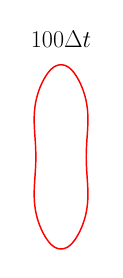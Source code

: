\begin{tikzpicture}[scale=0.35]

\begin{axis}[
  xmin = -1,
  xmax = 1,
  ymin = -2,
  ymax = 2,
  scale only axis,
  axis equal image,
  hide axis,
  title = {\Huge$100 \Delta t$}
  ]

\addplot [mark=none,red,line width=1.5] table{
5.027e-01 -4.931e-11
5.027e-01 1.411e-02
5.028e-01 2.886e-02
5.029e-01 4.451e-02
5.032e-01 6.082e-02
5.035e-01 7.709e-02
5.038e-01 9.249e-02
5.042e-01 1.065e-01
5.046e-01 1.195e-01
5.05e-01 1.334e-01
5.056e-01 1.506e-01
5.066e-01 1.724e-01
5.078e-01 1.996e-01
5.095e-01 2.322e-01
5.117e-01 2.695e-01
5.143e-01 3.107e-01
5.172e-01 3.543e-01
5.203e-01 3.988e-01
5.234e-01 4.429e-01
5.262e-01 4.852e-01
5.287e-01 5.248e-01
5.308e-01 5.61e-01
5.324e-01 5.936e-01
5.337e-01 6.231e-01
5.347e-01 6.499e-01
5.354e-01 6.751e-01
5.359e-01 6.994e-01
5.361e-01 7.233e-01
5.362e-01 7.473e-01
5.36e-01 7.719e-01
5.355e-01 7.979e-01
5.346e-01 8.263e-01
5.332e-01 8.581e-01
5.309e-01 8.94e-01
5.276e-01 9.341e-01
5.229e-01 9.78e-01
5.166e-01 1.025e+00
5.086e-01 1.074e+00
4.99e-01 1.123e+00
4.881e-01 1.171e+00
4.762e-01 1.216e+00
4.639e-01 1.258e+00
4.516e-01 1.297e+00
4.395e-01 1.331e+00
4.278e-01 1.363e+00
4.162e-01 1.392e+00
4.043e-01 1.42e+00
3.921e-01 1.448e+00
3.793e-01 1.476e+00
3.659e-01 1.503e+00
3.522e-01 1.529e+00
3.382e-01 1.555e+00
3.237e-01 1.58e+00
3.082e-01 1.606e+00
2.912e-01 1.632e+00
2.72e-01 1.66e+00
2.502e-01 1.689e+00
2.254e-01 1.719e+00
1.976e-01 1.748e+00
1.67e-01 1.774e+00
1.342e-01 1.798e+00
1.004e-01 1.815e+00
6.633e-02 1.828e+00
3.287e-02 1.835e+00
-7.574e-12 1.838e+00
-3.287e-02 1.835e+00
-6.633e-02 1.828e+00
-1.004e-01 1.815e+00
-1.342e-01 1.798e+00
-1.67e-01 1.774e+00
-1.976e-01 1.748e+00
-2.254e-01 1.719e+00
-2.502e-01 1.689e+00
-2.72e-01 1.66e+00
-2.912e-01 1.632e+00
-3.082e-01 1.606e+00
-3.237e-01 1.58e+00
-3.382e-01 1.555e+00
-3.522e-01 1.529e+00
-3.659e-01 1.503e+00
-3.793e-01 1.476e+00
-3.921e-01 1.448e+00
-4.043e-01 1.42e+00
-4.162e-01 1.392e+00
-4.278e-01 1.363e+00
-4.395e-01 1.331e+00
-4.516e-01 1.297e+00
-4.639e-01 1.258e+00
-4.762e-01 1.216e+00
-4.881e-01 1.171e+00
-4.99e-01 1.123e+00
-5.086e-01 1.074e+00
-5.166e-01 1.025e+00
-5.229e-01 9.78e-01
-5.276e-01 9.341e-01
-5.309e-01 8.94e-01
-5.332e-01 8.581e-01
-5.346e-01 8.263e-01
-5.355e-01 7.979e-01
-5.36e-01 7.719e-01
-5.362e-01 7.473e-01
-5.361e-01 7.233e-01
-5.359e-01 6.994e-01
-5.354e-01 6.751e-01
-5.347e-01 6.499e-01
-5.337e-01 6.231e-01
-5.324e-01 5.936e-01
-5.308e-01 5.61e-01
-5.287e-01 5.248e-01
-5.262e-01 4.852e-01
-5.234e-01 4.429e-01
-5.203e-01 3.988e-01
-5.172e-01 3.543e-01
-5.143e-01 3.107e-01
-5.117e-01 2.695e-01
-5.095e-01 2.322e-01
-5.078e-01 1.996e-01
-5.066e-01 1.724e-01
-5.056e-01 1.506e-01
-5.05e-01 1.334e-01
-5.046e-01 1.195e-01
-5.042e-01 1.065e-01
-5.038e-01 9.249e-02
-5.035e-01 7.709e-02
-5.032e-01 6.082e-02
-5.029e-01 4.451e-02
-5.028e-01 2.886e-02
-5.027e-01 1.411e-02
-5.027e-01 -6.358e-11
-5.027e-01 -1.411e-02
-5.028e-01 -2.886e-02
-5.029e-01 -4.451e-02
-5.032e-01 -6.082e-02
-5.035e-01 -7.709e-02
-5.038e-01 -9.249e-02
-5.042e-01 -1.065e-01
-5.046e-01 -1.195e-01
-5.05e-01 -1.334e-01
-5.056e-01 -1.506e-01
-5.066e-01 -1.724e-01
-5.078e-01 -1.996e-01
-5.095e-01 -2.322e-01
-5.117e-01 -2.695e-01
-5.143e-01 -3.107e-01
-5.172e-01 -3.543e-01
-5.203e-01 -3.988e-01
-5.234e-01 -4.429e-01
-5.262e-01 -4.852e-01
-5.287e-01 -5.248e-01
-5.308e-01 -5.61e-01
-5.324e-01 -5.936e-01
-5.337e-01 -6.231e-01
-5.347e-01 -6.499e-01
-5.354e-01 -6.751e-01
-5.359e-01 -6.994e-01
-5.361e-01 -7.233e-01
-5.362e-01 -7.473e-01
-5.36e-01 -7.719e-01
-5.355e-01 -7.979e-01
-5.346e-01 -8.263e-01
-5.332e-01 -8.581e-01
-5.309e-01 -8.94e-01
-5.276e-01 -9.341e-01
-5.229e-01 -9.78e-01
-5.166e-01 -1.025e+00
-5.086e-01 -1.074e+00
-4.99e-01 -1.123e+00
-4.881e-01 -1.171e+00
-4.762e-01 -1.216e+00
-4.639e-01 -1.258e+00
-4.516e-01 -1.297e+00
-4.395e-01 -1.331e+00
-4.278e-01 -1.363e+00
-4.162e-01 -1.392e+00
-4.043e-01 -1.42e+00
-3.921e-01 -1.448e+00
-3.793e-01 -1.476e+00
-3.659e-01 -1.503e+00
-3.522e-01 -1.529e+00
-3.382e-01 -1.555e+00
-3.237e-01 -1.58e+00
-3.082e-01 -1.606e+00
-2.912e-01 -1.632e+00
-2.72e-01 -1.66e+00
-2.502e-01 -1.689e+00
-2.254e-01 -1.719e+00
-1.976e-01 -1.748e+00
-1.67e-01 -1.774e+00
-1.342e-01 -1.798e+00
-1.004e-01 -1.815e+00
-6.633e-02 -1.828e+00
-3.287e-02 -1.835e+00
7.299e-12 -1.838e+00
3.287e-02 -1.835e+00
6.633e-02 -1.828e+00
1.004e-01 -1.815e+00
1.342e-01 -1.798e+00
1.67e-01 -1.774e+00
1.976e-01 -1.748e+00
2.254e-01 -1.719e+00
2.502e-01 -1.689e+00
2.72e-01 -1.66e+00
2.912e-01 -1.632e+00
3.082e-01 -1.606e+00
3.237e-01 -1.58e+00
3.382e-01 -1.555e+00
3.522e-01 -1.529e+00
3.659e-01 -1.503e+00
3.793e-01 -1.476e+00
3.921e-01 -1.448e+00
4.043e-01 -1.42e+00
4.162e-01 -1.392e+00
4.278e-01 -1.363e+00
4.395e-01 -1.331e+00
4.516e-01 -1.297e+00
4.639e-01 -1.258e+00
4.762e-01 -1.216e+00
4.881e-01 -1.171e+00
4.99e-01 -1.123e+00
5.086e-01 -1.074e+00
5.166e-01 -1.025e+00
5.229e-01 -9.78e-01
5.276e-01 -9.341e-01
5.309e-01 -8.94e-01
5.332e-01 -8.581e-01
5.346e-01 -8.263e-01
5.355e-01 -7.979e-01
5.36e-01 -7.719e-01
5.362e-01 -7.473e-01
5.361e-01 -7.233e-01
5.359e-01 -6.994e-01
5.354e-01 -6.751e-01
5.347e-01 -6.499e-01
5.337e-01 -6.231e-01
5.324e-01 -5.936e-01
5.308e-01 -5.61e-01
5.287e-01 -5.248e-01
5.262e-01 -4.852e-01
5.234e-01 -4.429e-01
5.203e-01 -3.988e-01
5.172e-01 -3.543e-01
5.143e-01 -3.107e-01
5.117e-01 -2.695e-01
5.095e-01 -2.322e-01
5.078e-01 -1.996e-01
5.066e-01 -1.724e-01
5.056e-01 -1.506e-01
5.05e-01 -1.334e-01
5.046e-01 -1.195e-01
5.042e-01 -1.065e-01
5.038e-01 -9.249e-02
5.035e-01 -7.709e-02
5.032e-01 -6.082e-02
5.029e-01 -4.451e-02
5.028e-01 -2.886e-02
5.027e-01 -1.411e-02
5.027e-01 -4.931e-11
};


\end{axis}

\end{tikzpicture}



